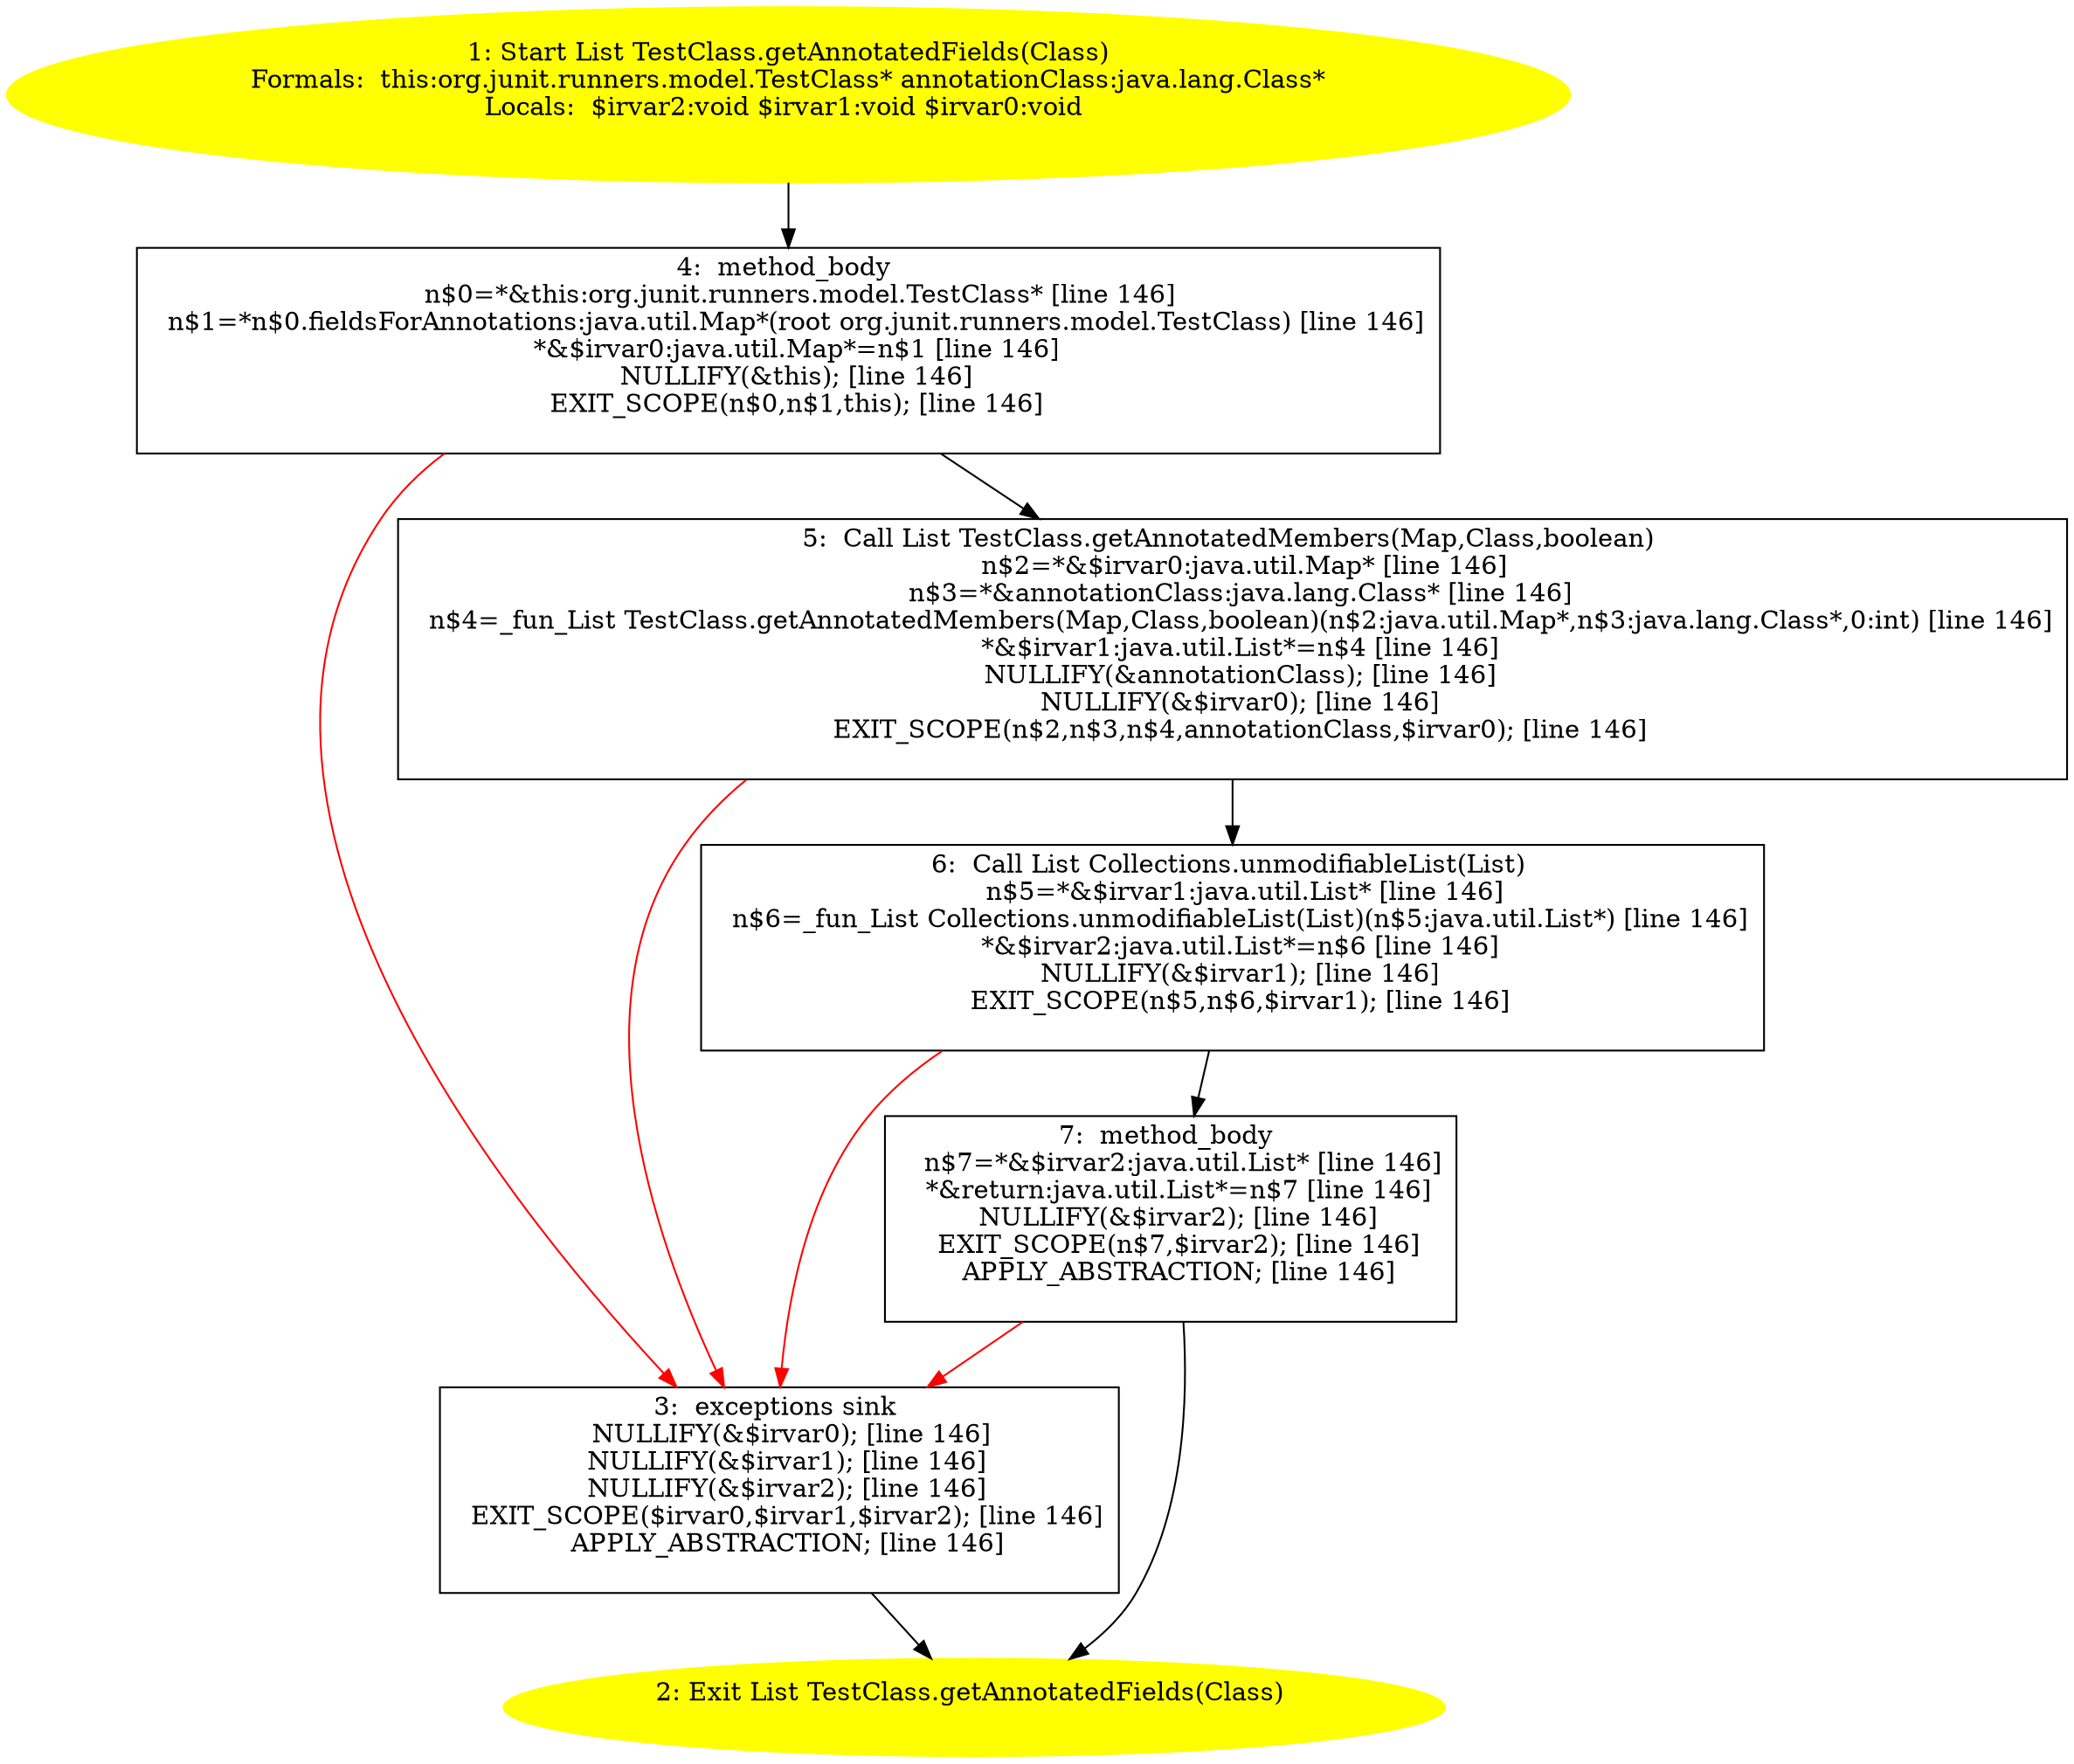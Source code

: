 /* @generated */
digraph cfg {
"org.junit.runners.model.TestClass.getAnnotatedFields(java.lang.Class):java.util.List.7e9bcf863d52956e7b8d5ad9594c1fcd_1" [label="1: Start List TestClass.getAnnotatedFields(Class)\nFormals:  this:org.junit.runners.model.TestClass* annotationClass:java.lang.Class*\nLocals:  $irvar2:void $irvar1:void $irvar0:void \n  " color=yellow style=filled]
	

	 "org.junit.runners.model.TestClass.getAnnotatedFields(java.lang.Class):java.util.List.7e9bcf863d52956e7b8d5ad9594c1fcd_1" -> "org.junit.runners.model.TestClass.getAnnotatedFields(java.lang.Class):java.util.List.7e9bcf863d52956e7b8d5ad9594c1fcd_4" ;
"org.junit.runners.model.TestClass.getAnnotatedFields(java.lang.Class):java.util.List.7e9bcf863d52956e7b8d5ad9594c1fcd_2" [label="2: Exit List TestClass.getAnnotatedFields(Class) \n  " color=yellow style=filled]
	

"org.junit.runners.model.TestClass.getAnnotatedFields(java.lang.Class):java.util.List.7e9bcf863d52956e7b8d5ad9594c1fcd_3" [label="3:  exceptions sink \n   NULLIFY(&$irvar0); [line 146]\n  NULLIFY(&$irvar1); [line 146]\n  NULLIFY(&$irvar2); [line 146]\n  EXIT_SCOPE($irvar0,$irvar1,$irvar2); [line 146]\n  APPLY_ABSTRACTION; [line 146]\n " shape="box"]
	

	 "org.junit.runners.model.TestClass.getAnnotatedFields(java.lang.Class):java.util.List.7e9bcf863d52956e7b8d5ad9594c1fcd_3" -> "org.junit.runners.model.TestClass.getAnnotatedFields(java.lang.Class):java.util.List.7e9bcf863d52956e7b8d5ad9594c1fcd_2" ;
"org.junit.runners.model.TestClass.getAnnotatedFields(java.lang.Class):java.util.List.7e9bcf863d52956e7b8d5ad9594c1fcd_4" [label="4:  method_body \n   n$0=*&this:org.junit.runners.model.TestClass* [line 146]\n  n$1=*n$0.fieldsForAnnotations:java.util.Map*(root org.junit.runners.model.TestClass) [line 146]\n  *&$irvar0:java.util.Map*=n$1 [line 146]\n  NULLIFY(&this); [line 146]\n  EXIT_SCOPE(n$0,n$1,this); [line 146]\n " shape="box"]
	

	 "org.junit.runners.model.TestClass.getAnnotatedFields(java.lang.Class):java.util.List.7e9bcf863d52956e7b8d5ad9594c1fcd_4" -> "org.junit.runners.model.TestClass.getAnnotatedFields(java.lang.Class):java.util.List.7e9bcf863d52956e7b8d5ad9594c1fcd_5" ;
	 "org.junit.runners.model.TestClass.getAnnotatedFields(java.lang.Class):java.util.List.7e9bcf863d52956e7b8d5ad9594c1fcd_4" -> "org.junit.runners.model.TestClass.getAnnotatedFields(java.lang.Class):java.util.List.7e9bcf863d52956e7b8d5ad9594c1fcd_3" [color="red" ];
"org.junit.runners.model.TestClass.getAnnotatedFields(java.lang.Class):java.util.List.7e9bcf863d52956e7b8d5ad9594c1fcd_5" [label="5:  Call List TestClass.getAnnotatedMembers(Map,Class,boolean) \n   n$2=*&$irvar0:java.util.Map* [line 146]\n  n$3=*&annotationClass:java.lang.Class* [line 146]\n  n$4=_fun_List TestClass.getAnnotatedMembers(Map,Class,boolean)(n$2:java.util.Map*,n$3:java.lang.Class*,0:int) [line 146]\n  *&$irvar1:java.util.List*=n$4 [line 146]\n  NULLIFY(&annotationClass); [line 146]\n  NULLIFY(&$irvar0); [line 146]\n  EXIT_SCOPE(n$2,n$3,n$4,annotationClass,$irvar0); [line 146]\n " shape="box"]
	

	 "org.junit.runners.model.TestClass.getAnnotatedFields(java.lang.Class):java.util.List.7e9bcf863d52956e7b8d5ad9594c1fcd_5" -> "org.junit.runners.model.TestClass.getAnnotatedFields(java.lang.Class):java.util.List.7e9bcf863d52956e7b8d5ad9594c1fcd_6" ;
	 "org.junit.runners.model.TestClass.getAnnotatedFields(java.lang.Class):java.util.List.7e9bcf863d52956e7b8d5ad9594c1fcd_5" -> "org.junit.runners.model.TestClass.getAnnotatedFields(java.lang.Class):java.util.List.7e9bcf863d52956e7b8d5ad9594c1fcd_3" [color="red" ];
"org.junit.runners.model.TestClass.getAnnotatedFields(java.lang.Class):java.util.List.7e9bcf863d52956e7b8d5ad9594c1fcd_6" [label="6:  Call List Collections.unmodifiableList(List) \n   n$5=*&$irvar1:java.util.List* [line 146]\n  n$6=_fun_List Collections.unmodifiableList(List)(n$5:java.util.List*) [line 146]\n  *&$irvar2:java.util.List*=n$6 [line 146]\n  NULLIFY(&$irvar1); [line 146]\n  EXIT_SCOPE(n$5,n$6,$irvar1); [line 146]\n " shape="box"]
	

	 "org.junit.runners.model.TestClass.getAnnotatedFields(java.lang.Class):java.util.List.7e9bcf863d52956e7b8d5ad9594c1fcd_6" -> "org.junit.runners.model.TestClass.getAnnotatedFields(java.lang.Class):java.util.List.7e9bcf863d52956e7b8d5ad9594c1fcd_7" ;
	 "org.junit.runners.model.TestClass.getAnnotatedFields(java.lang.Class):java.util.List.7e9bcf863d52956e7b8d5ad9594c1fcd_6" -> "org.junit.runners.model.TestClass.getAnnotatedFields(java.lang.Class):java.util.List.7e9bcf863d52956e7b8d5ad9594c1fcd_3" [color="red" ];
"org.junit.runners.model.TestClass.getAnnotatedFields(java.lang.Class):java.util.List.7e9bcf863d52956e7b8d5ad9594c1fcd_7" [label="7:  method_body \n   n$7=*&$irvar2:java.util.List* [line 146]\n  *&return:java.util.List*=n$7 [line 146]\n  NULLIFY(&$irvar2); [line 146]\n  EXIT_SCOPE(n$7,$irvar2); [line 146]\n  APPLY_ABSTRACTION; [line 146]\n " shape="box"]
	

	 "org.junit.runners.model.TestClass.getAnnotatedFields(java.lang.Class):java.util.List.7e9bcf863d52956e7b8d5ad9594c1fcd_7" -> "org.junit.runners.model.TestClass.getAnnotatedFields(java.lang.Class):java.util.List.7e9bcf863d52956e7b8d5ad9594c1fcd_2" ;
	 "org.junit.runners.model.TestClass.getAnnotatedFields(java.lang.Class):java.util.List.7e9bcf863d52956e7b8d5ad9594c1fcd_7" -> "org.junit.runners.model.TestClass.getAnnotatedFields(java.lang.Class):java.util.List.7e9bcf863d52956e7b8d5ad9594c1fcd_3" [color="red" ];
}
